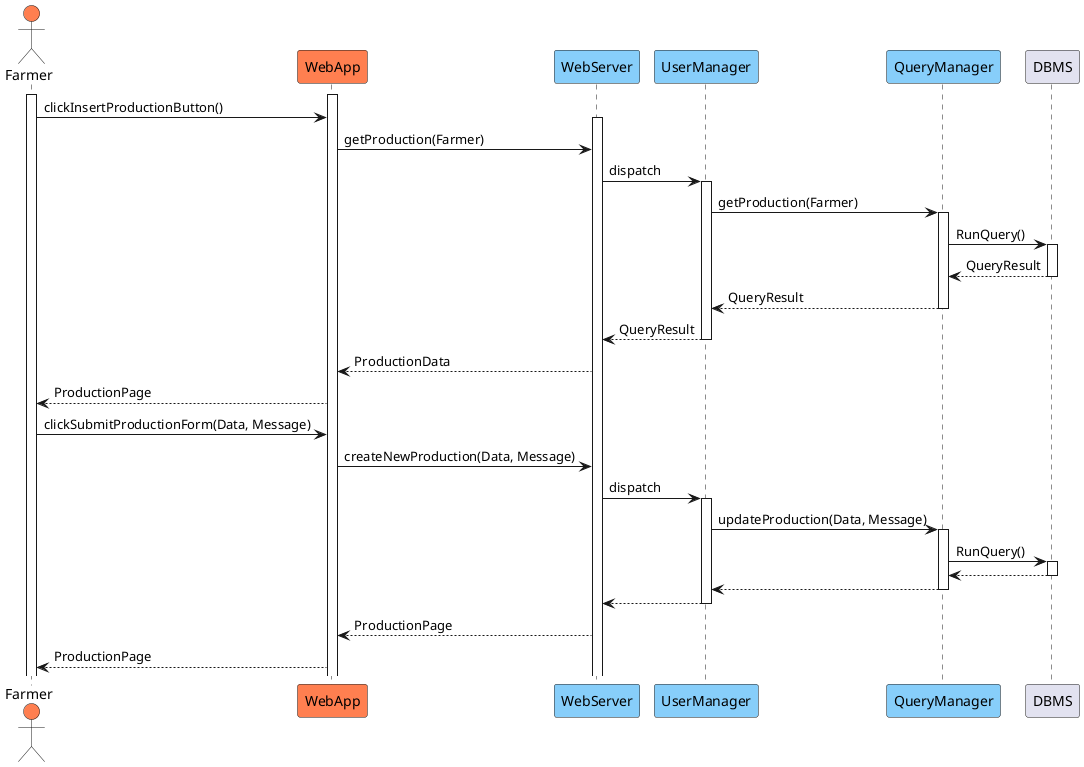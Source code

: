 @startuml
'skinparam style strictuml
'skinparam monochrome true
skinparam actorStyle awsome

actor Farmer #Coral
participant WebApp #Coral
participant WebServer #LightSkyBlue
participant UserManager #LightSkyBlue
'participant DataMiner #LightSkyBlue
'participant DailyPlanManager #LightSkyBlue
'participant ForumManager #LightSkyBlue

'participant WeatherForecastManager #LightSkyBlue

participant QueryManager #LightSkyBlue
participant DBMS

'participant WeatherForecastService #ADD1B2

Activate Farmer
Activate WebApp

Farmer->WebApp: clickInsertProductionButton()
activate WebServer
WebApp->WebServer: getProduction(Farmer)
WebServer->UserManager: dispatch
Activate UserManager

UserManager->QueryManager: getProduction(Farmer)
Activate QueryManager

QueryManager->DBMS: RunQuery()

Activate DBMS

DBMS-->QueryManager : QueryResult

Deactivate DBMS
QueryManager-->UserManager: QueryResult
Deactivate QueryManager

UserManager-->WebServer: QueryResult
Deactivate UserManager

WebServer-->WebApp: ProductionData

WebApp-->Farmer: ProductionPage

Farmer->WebApp: clickSubmitProductionForm(Data, Message)

WebApp->WebServer: createNewProduction(Data, Message)

WebServer->UserManager: dispatch
Activate UserManager

UserManager->QueryManager: updateProduction(Data, Message)
Activate QueryManager

QueryManager->DBMS: RunQuery()

Activate DBMS

DBMS-->QueryManager : 

Deactivate DBMS
QueryManager-->UserManager: 

Deactivate QueryManager

UserManager-->WebServer
Deactivate UserManager
WebServer-->WebApp: ProductionPage
WebApp-->Farmer: ProductionPage





@enduml